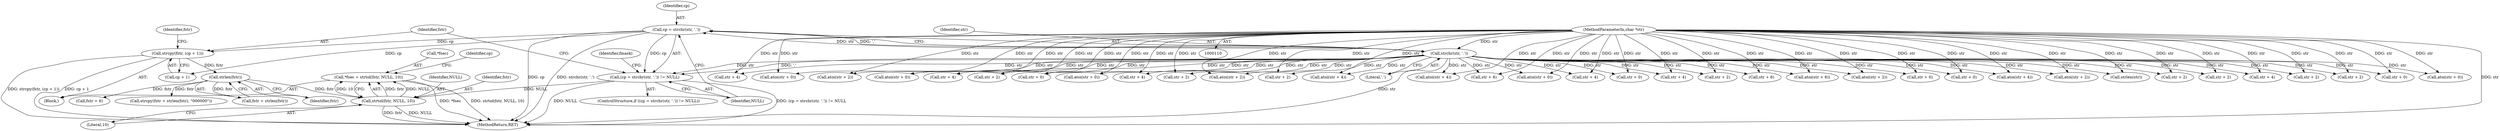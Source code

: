 digraph "0_postgres_4318daecc959886d001a6e79c6ea853e8b1dfb4b_0@pointer" {
"1000147" [label="(Call,*fsec = strtol(fstr, NULL, 10))"];
"1000150" [label="(Call,strtol(fstr, NULL, 10))"];
"1000138" [label="(Call,strlen(fstr))"];
"1000130" [label="(Call,strcpy(fstr, (cp + 1)))"];
"1000122" [label="(Call,cp = strchr(str, '.'))"];
"1000124" [label="(Call,strchr(str, '.'))"];
"1000112" [label="(MethodParameterIn,char *str)"];
"1000121" [label="(Call,(cp = strchr(str, '.')) != NULL)"];
"1000347" [label="(Call,str + 2)"];
"1000360" [label="(Call,atoi(str + 0))"];
"1000130" [label="(Call,strcpy(fstr, (cp + 1)))"];
"1000123" [label="(Identifier,cp)"];
"1000283" [label="(Call,atoi(str + 2))"];
"1000203" [label="(Call,str + 4)"];
"1000131" [label="(Identifier,fstr)"];
"1000386" [label="(Call,str + 2)"];
"1000302" [label="(Call,atoi(str + 0))"];
"1000333" [label="(Call,str + 4)"];
"1000332" [label="(Call,atoi(str + 4))"];
"1000232" [label="(Call,str + 4)"];
"1000183" [label="(Call,atoi(str + 6))"];
"1000212" [label="(Call,str + 0)"];
"1000189" [label="(Call,str + 6)"];
"1000237" [label="(Call,str + 4)"];
"1000352" [label="(Call,str + 2)"];
"1000137" [label="(Identifier,fstr)"];
"1000160" [label="(Call,strlen(str))"];
"1000303" [label="(Call,str + 0)"];
"1000150" [label="(Call,strtol(fstr, NULL, 10))"];
"1000400" [label="(Call,str + 0)"];
"1000284" [label="(Call,str + 2)"];
"1000122" [label="(Call,cp = strchr(str, '.'))"];
"1000408" [label="(MethodReturn,RET)"];
"1000338" [label="(Call,str + 4)"];
"1000197" [label="(Call,atoi(str + 4))"];
"1000245" [label="(Call,atoi(str + 2))"];
"1000124" [label="(Call,strchr(str, '.'))"];
"1000136" [label="(Call,fstr + strlen(fstr))"];
"1000143" [label="(Call,fstr + 6)"];
"1000152" [label="(Identifier,NULL)"];
"1000147" [label="(Call,*fsec = strtol(fstr, NULL, 10))"];
"1000126" [label="(Literal,'.')"];
"1000346" [label="(Call,atoi(str + 2))"];
"1000385" [label="(Call,atoi(str + 2))"];
"1000391" [label="(Call,str + 2)"];
"1000399" [label="(Call,atoi(str + 0))"];
"1000166" [label="(Identifier,fmask)"];
"1000127" [label="(Identifier,NULL)"];
"1000148" [label="(Call,*fsec)"];
"1000125" [label="(Identifier,str)"];
"1000184" [label="(Call,str + 6)"];
"1000198" [label="(Call,str + 4)"];
"1000138" [label="(Call,strlen(fstr))"];
"1000132" [label="(Call,cp + 1)"];
"1000135" [label="(Call,strcpy(fstr + strlen(fstr), \"000000\"))"];
"1000289" [label="(Call,str + 2)"];
"1000128" [label="(Block,)"];
"1000259" [label="(Call,atoi(str + 0))"];
"1000112" [label="(MethodParameterIn,char *str)"];
"1000211" [label="(Call,atoi(str + 0))"];
"1000153" [label="(Literal,10)"];
"1000231" [label="(Call,atoi(str + 4))"];
"1000120" [label="(ControlStructure,if ((cp = strchr(str, '.')) != NULL))"];
"1000156" [label="(Identifier,cp)"];
"1000246" [label="(Call,str + 2)"];
"1000251" [label="(Call,str + 2)"];
"1000151" [label="(Identifier,fstr)"];
"1000260" [label="(Call,str + 0)"];
"1000361" [label="(Call,str + 0)"];
"1000139" [label="(Identifier,fstr)"];
"1000121" [label="(Call,(cp = strchr(str, '.')) != NULL)"];
"1000147" -> "1000128"  [label="AST: "];
"1000147" -> "1000150"  [label="CFG: "];
"1000148" -> "1000147"  [label="AST: "];
"1000150" -> "1000147"  [label="AST: "];
"1000156" -> "1000147"  [label="CFG: "];
"1000147" -> "1000408"  [label="DDG: *fsec"];
"1000147" -> "1000408"  [label="DDG: strtol(fstr, NULL, 10)"];
"1000150" -> "1000147"  [label="DDG: fstr"];
"1000150" -> "1000147"  [label="DDG: NULL"];
"1000150" -> "1000147"  [label="DDG: 10"];
"1000150" -> "1000153"  [label="CFG: "];
"1000151" -> "1000150"  [label="AST: "];
"1000152" -> "1000150"  [label="AST: "];
"1000153" -> "1000150"  [label="AST: "];
"1000150" -> "1000408"  [label="DDG: fstr"];
"1000150" -> "1000408"  [label="DDG: NULL"];
"1000138" -> "1000150"  [label="DDG: fstr"];
"1000121" -> "1000150"  [label="DDG: NULL"];
"1000138" -> "1000136"  [label="AST: "];
"1000138" -> "1000139"  [label="CFG: "];
"1000139" -> "1000138"  [label="AST: "];
"1000136" -> "1000138"  [label="CFG: "];
"1000138" -> "1000135"  [label="DDG: fstr"];
"1000138" -> "1000136"  [label="DDG: fstr"];
"1000130" -> "1000138"  [label="DDG: fstr"];
"1000138" -> "1000143"  [label="DDG: fstr"];
"1000130" -> "1000128"  [label="AST: "];
"1000130" -> "1000132"  [label="CFG: "];
"1000131" -> "1000130"  [label="AST: "];
"1000132" -> "1000130"  [label="AST: "];
"1000137" -> "1000130"  [label="CFG: "];
"1000130" -> "1000408"  [label="DDG: strcpy(fstr, (cp + 1))"];
"1000130" -> "1000408"  [label="DDG: cp + 1"];
"1000122" -> "1000130"  [label="DDG: cp"];
"1000122" -> "1000121"  [label="AST: "];
"1000122" -> "1000124"  [label="CFG: "];
"1000123" -> "1000122"  [label="AST: "];
"1000124" -> "1000122"  [label="AST: "];
"1000127" -> "1000122"  [label="CFG: "];
"1000122" -> "1000408"  [label="DDG: cp"];
"1000122" -> "1000408"  [label="DDG: strchr(str, '.')"];
"1000122" -> "1000121"  [label="DDG: cp"];
"1000124" -> "1000122"  [label="DDG: str"];
"1000124" -> "1000122"  [label="DDG: '.'"];
"1000122" -> "1000132"  [label="DDG: cp"];
"1000124" -> "1000126"  [label="CFG: "];
"1000125" -> "1000124"  [label="AST: "];
"1000126" -> "1000124"  [label="AST: "];
"1000124" -> "1000408"  [label="DDG: str"];
"1000124" -> "1000121"  [label="DDG: str"];
"1000124" -> "1000121"  [label="DDG: '.'"];
"1000112" -> "1000124"  [label="DDG: str"];
"1000124" -> "1000160"  [label="DDG: str"];
"1000124" -> "1000183"  [label="DDG: str"];
"1000124" -> "1000184"  [label="DDG: str"];
"1000124" -> "1000189"  [label="DDG: str"];
"1000124" -> "1000197"  [label="DDG: str"];
"1000124" -> "1000198"  [label="DDG: str"];
"1000124" -> "1000203"  [label="DDG: str"];
"1000124" -> "1000211"  [label="DDG: str"];
"1000124" -> "1000212"  [label="DDG: str"];
"1000124" -> "1000231"  [label="DDG: str"];
"1000124" -> "1000232"  [label="DDG: str"];
"1000124" -> "1000237"  [label="DDG: str"];
"1000124" -> "1000245"  [label="DDG: str"];
"1000124" -> "1000246"  [label="DDG: str"];
"1000124" -> "1000251"  [label="DDG: str"];
"1000124" -> "1000259"  [label="DDG: str"];
"1000124" -> "1000260"  [label="DDG: str"];
"1000124" -> "1000283"  [label="DDG: str"];
"1000124" -> "1000284"  [label="DDG: str"];
"1000124" -> "1000289"  [label="DDG: str"];
"1000124" -> "1000302"  [label="DDG: str"];
"1000124" -> "1000303"  [label="DDG: str"];
"1000124" -> "1000332"  [label="DDG: str"];
"1000124" -> "1000333"  [label="DDG: str"];
"1000124" -> "1000338"  [label="DDG: str"];
"1000124" -> "1000346"  [label="DDG: str"];
"1000124" -> "1000347"  [label="DDG: str"];
"1000124" -> "1000352"  [label="DDG: str"];
"1000124" -> "1000360"  [label="DDG: str"];
"1000124" -> "1000361"  [label="DDG: str"];
"1000124" -> "1000385"  [label="DDG: str"];
"1000124" -> "1000386"  [label="DDG: str"];
"1000124" -> "1000391"  [label="DDG: str"];
"1000124" -> "1000399"  [label="DDG: str"];
"1000124" -> "1000400"  [label="DDG: str"];
"1000112" -> "1000110"  [label="AST: "];
"1000112" -> "1000408"  [label="DDG: str"];
"1000112" -> "1000160"  [label="DDG: str"];
"1000112" -> "1000183"  [label="DDG: str"];
"1000112" -> "1000184"  [label="DDG: str"];
"1000112" -> "1000189"  [label="DDG: str"];
"1000112" -> "1000197"  [label="DDG: str"];
"1000112" -> "1000198"  [label="DDG: str"];
"1000112" -> "1000203"  [label="DDG: str"];
"1000112" -> "1000211"  [label="DDG: str"];
"1000112" -> "1000212"  [label="DDG: str"];
"1000112" -> "1000231"  [label="DDG: str"];
"1000112" -> "1000232"  [label="DDG: str"];
"1000112" -> "1000237"  [label="DDG: str"];
"1000112" -> "1000245"  [label="DDG: str"];
"1000112" -> "1000246"  [label="DDG: str"];
"1000112" -> "1000251"  [label="DDG: str"];
"1000112" -> "1000259"  [label="DDG: str"];
"1000112" -> "1000260"  [label="DDG: str"];
"1000112" -> "1000283"  [label="DDG: str"];
"1000112" -> "1000284"  [label="DDG: str"];
"1000112" -> "1000289"  [label="DDG: str"];
"1000112" -> "1000302"  [label="DDG: str"];
"1000112" -> "1000303"  [label="DDG: str"];
"1000112" -> "1000332"  [label="DDG: str"];
"1000112" -> "1000333"  [label="DDG: str"];
"1000112" -> "1000338"  [label="DDG: str"];
"1000112" -> "1000346"  [label="DDG: str"];
"1000112" -> "1000347"  [label="DDG: str"];
"1000112" -> "1000352"  [label="DDG: str"];
"1000112" -> "1000360"  [label="DDG: str"];
"1000112" -> "1000361"  [label="DDG: str"];
"1000112" -> "1000385"  [label="DDG: str"];
"1000112" -> "1000386"  [label="DDG: str"];
"1000112" -> "1000391"  [label="DDG: str"];
"1000112" -> "1000399"  [label="DDG: str"];
"1000112" -> "1000400"  [label="DDG: str"];
"1000121" -> "1000120"  [label="AST: "];
"1000121" -> "1000127"  [label="CFG: "];
"1000127" -> "1000121"  [label="AST: "];
"1000131" -> "1000121"  [label="CFG: "];
"1000166" -> "1000121"  [label="CFG: "];
"1000121" -> "1000408"  [label="DDG: (cp = strchr(str, '.')) != NULL"];
"1000121" -> "1000408"  [label="DDG: NULL"];
}
